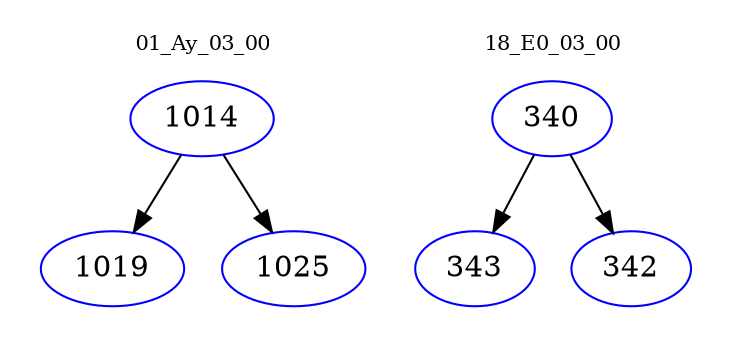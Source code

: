 digraph{
subgraph cluster_0 {
color = white
label = "01_Ay_03_00";
fontsize=10;
T0_1014 [label="1014", color="blue"]
T0_1014 -> T0_1019 [color="black"]
T0_1019 [label="1019", color="blue"]
T0_1014 -> T0_1025 [color="black"]
T0_1025 [label="1025", color="blue"]
}
subgraph cluster_1 {
color = white
label = "18_E0_03_00";
fontsize=10;
T1_340 [label="340", color="blue"]
T1_340 -> T1_343 [color="black"]
T1_343 [label="343", color="blue"]
T1_340 -> T1_342 [color="black"]
T1_342 [label="342", color="blue"]
}
}
